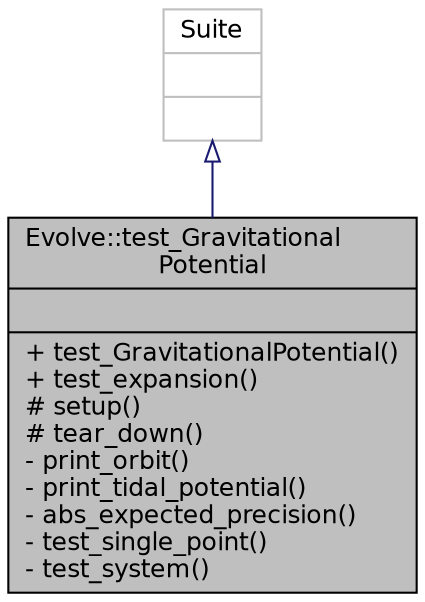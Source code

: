 digraph "Evolve::test_GravitationalPotential"
{
 // INTERACTIVE_SVG=YES
  edge [fontname="Helvetica",fontsize="12",labelfontname="Helvetica",labelfontsize="12"];
  node [fontname="Helvetica",fontsize="12",shape=record];
  Node2 [label="{Evolve::test_Gravitational\lPotential\n||+ test_GravitationalPotential()\l+ test_expansion()\l# setup()\l# tear_down()\l- print_orbit()\l- print_tidal_potential()\l- abs_expected_precision()\l- test_single_point()\l- test_system()\l}",height=0.2,width=0.4,color="black", fillcolor="grey75", style="filled", fontcolor="black"];
  Node3 -> Node2 [dir="back",color="midnightblue",fontsize="12",style="solid",arrowtail="onormal",fontname="Helvetica"];
  Node3 [label="{Suite\n||}",height=0.2,width=0.4,color="grey75", fillcolor="white", style="filled"];
}
